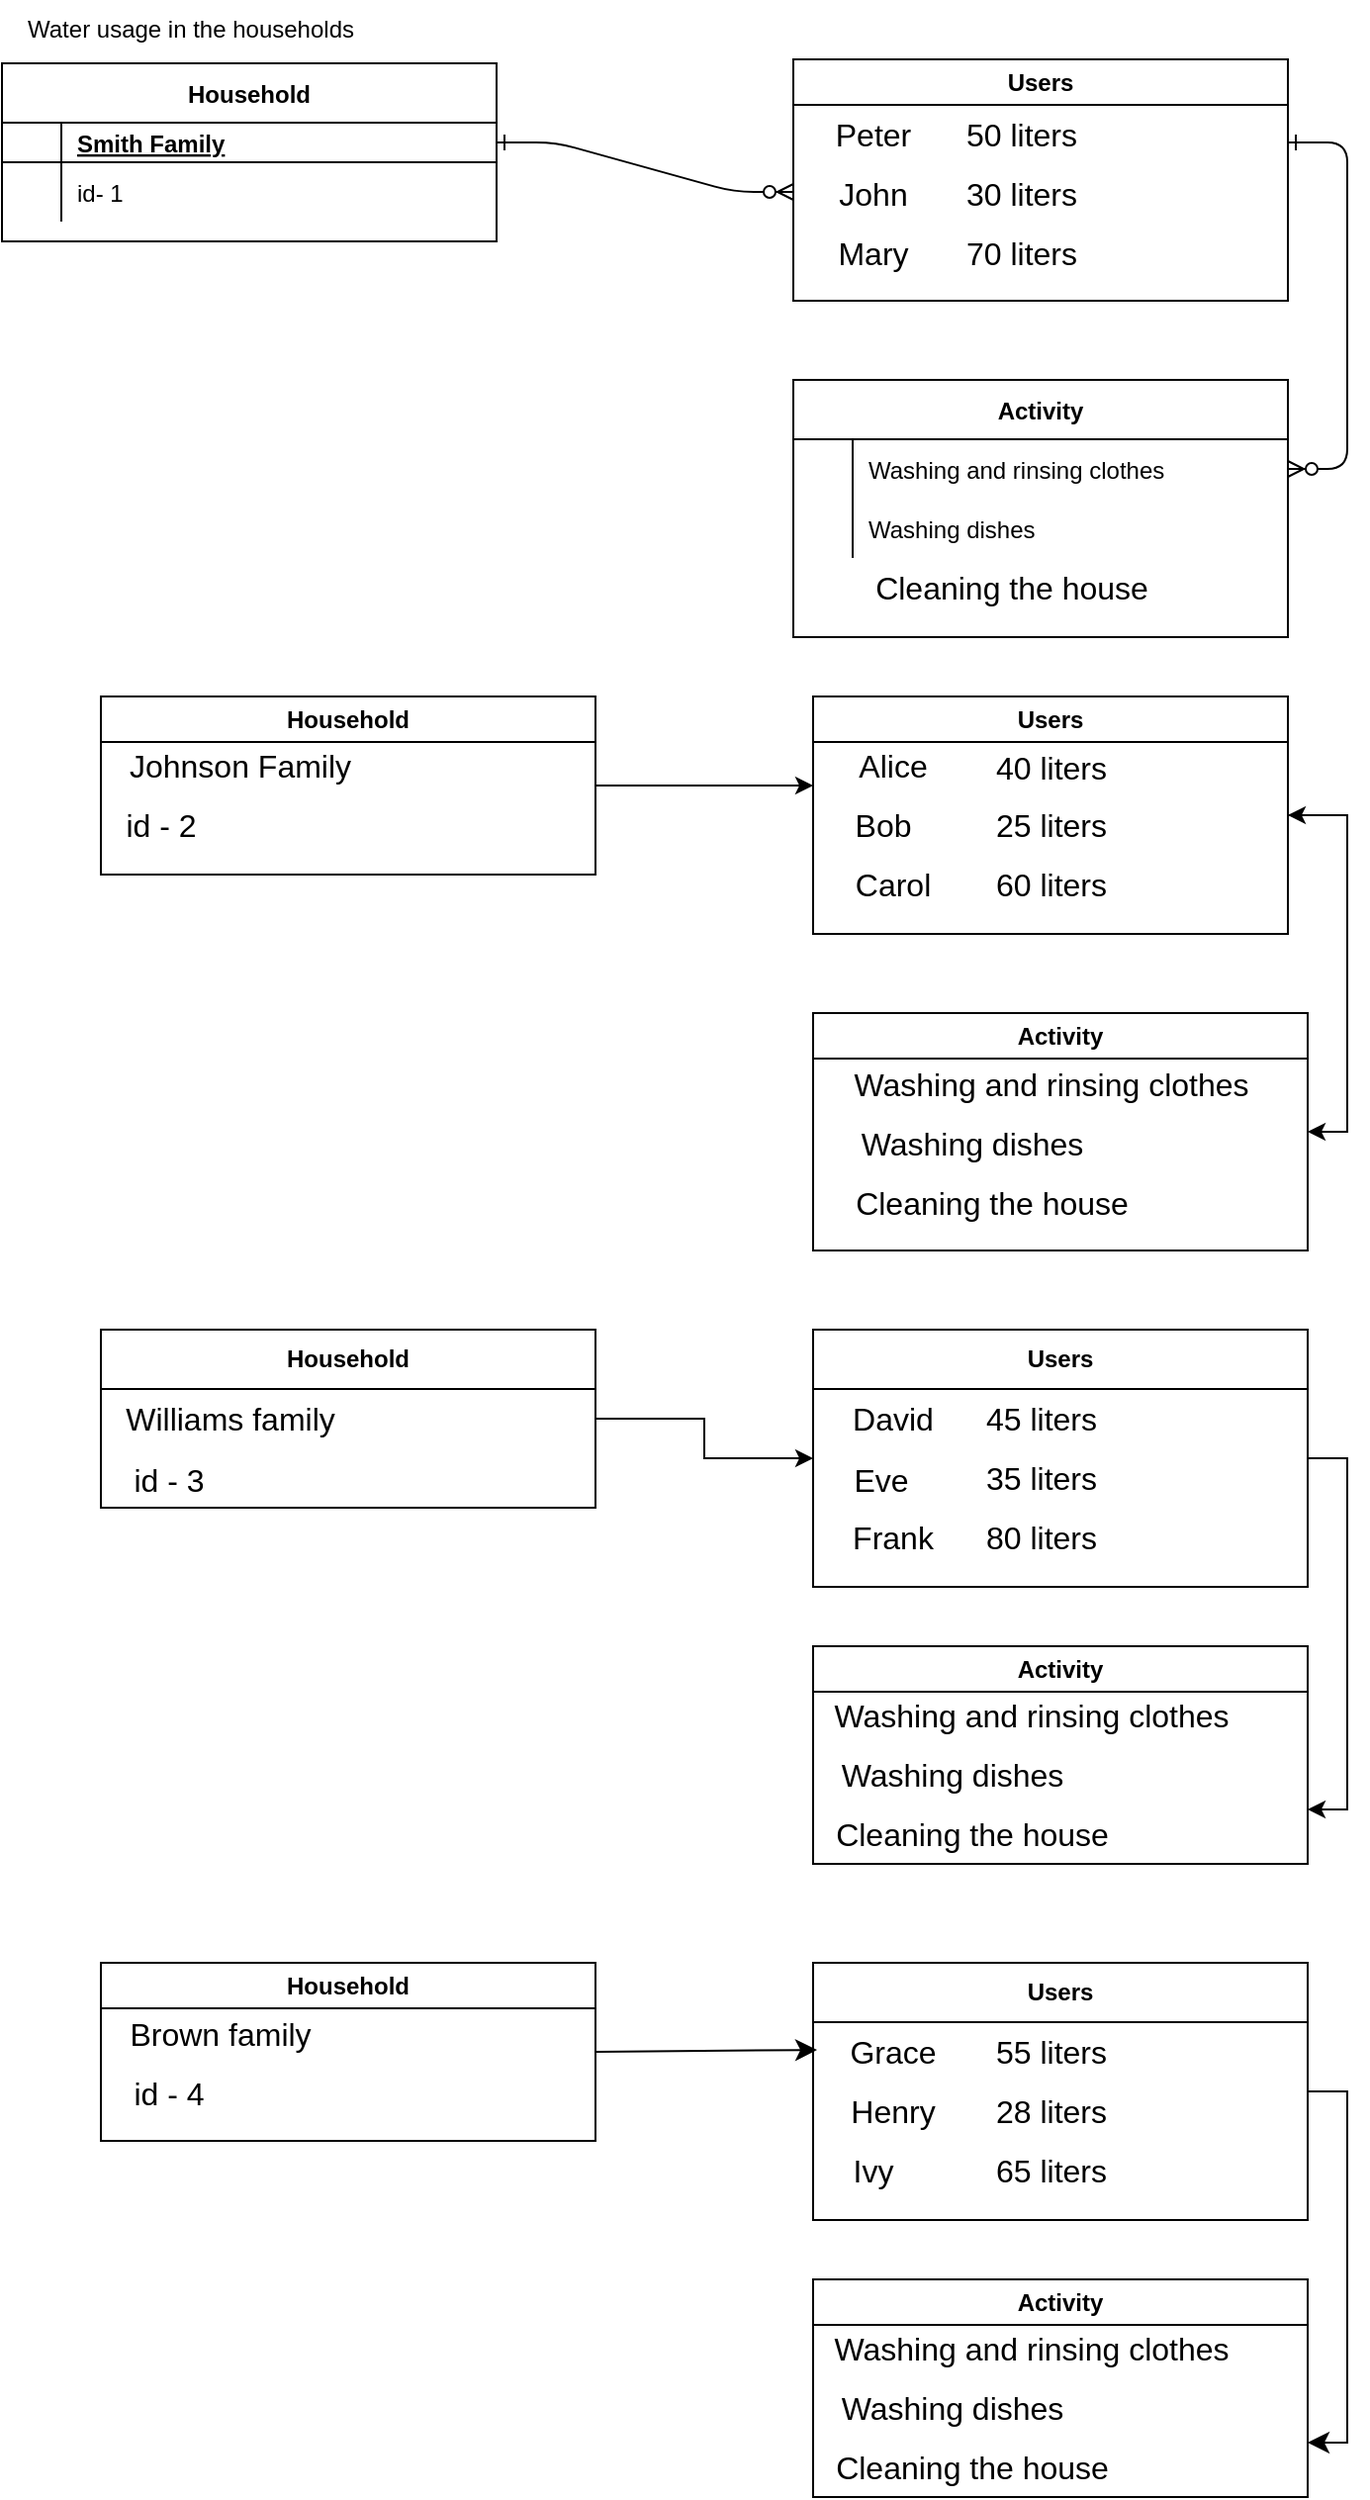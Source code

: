 <mxfile version="24.7.7">
  <diagram id="R2lEEEUBdFMjLlhIrx00" name="Page-1">
    <mxGraphModel dx="1674" dy="780" grid="1" gridSize="10" guides="1" tooltips="1" connect="1" arrows="1" fold="1" page="1" pageScale="1" pageWidth="850" pageHeight="1100" math="0" shadow="0" extFonts="Permanent Marker^https://fonts.googleapis.com/css?family=Permanent+Marker">
      <root>
        <mxCell id="0" />
        <mxCell id="1" parent="0" />
        <mxCell id="C-vyLk0tnHw3VtMMgP7b-1" value="" style="edgeStyle=entityRelationEdgeStyle;endArrow=ERzeroToMany;startArrow=ERone;endFill=1;startFill=0;" parent="1" source="C-vyLk0tnHw3VtMMgP7b-24" edge="1">
          <mxGeometry width="100" height="100" relative="1" as="geometry">
            <mxPoint x="340" y="720" as="sourcePoint" />
            <mxPoint x="460" y="105" as="targetPoint" />
          </mxGeometry>
        </mxCell>
        <mxCell id="C-vyLk0tnHw3VtMMgP7b-12" value="" style="edgeStyle=entityRelationEdgeStyle;endArrow=ERzeroToMany;startArrow=ERone;endFill=1;startFill=0;" parent="1" target="C-vyLk0tnHw3VtMMgP7b-17" edge="1">
          <mxGeometry width="100" height="100" relative="1" as="geometry">
            <mxPoint x="710" y="80" as="sourcePoint" />
            <mxPoint x="460" y="205" as="targetPoint" />
          </mxGeometry>
        </mxCell>
        <mxCell id="C-vyLk0tnHw3VtMMgP7b-13" value="Activity" style="shape=table;startSize=30;container=1;collapsible=1;childLayout=tableLayout;fixedRows=1;rowLines=0;fontStyle=1;align=center;resizeLast=1;" parent="1" vertex="1">
          <mxGeometry x="460" y="200" width="250" height="130" as="geometry" />
        </mxCell>
        <mxCell id="C-vyLk0tnHw3VtMMgP7b-17" value="" style="shape=partialRectangle;collapsible=0;dropTarget=0;pointerEvents=0;fillColor=none;points=[[0,0.5],[1,0.5]];portConstraint=eastwest;top=0;left=0;right=0;bottom=0;" parent="C-vyLk0tnHw3VtMMgP7b-13" vertex="1">
          <mxGeometry y="30" width="250" height="30" as="geometry" />
        </mxCell>
        <mxCell id="C-vyLk0tnHw3VtMMgP7b-18" value="" style="shape=partialRectangle;overflow=hidden;connectable=0;fillColor=none;top=0;left=0;bottom=0;right=0;" parent="C-vyLk0tnHw3VtMMgP7b-17" vertex="1">
          <mxGeometry width="30" height="30" as="geometry">
            <mxRectangle width="30" height="30" as="alternateBounds" />
          </mxGeometry>
        </mxCell>
        <mxCell id="C-vyLk0tnHw3VtMMgP7b-19" value="Washing and rinsing clothes" style="shape=partialRectangle;overflow=hidden;connectable=0;fillColor=none;top=0;left=0;bottom=0;right=0;align=left;spacingLeft=6;" parent="C-vyLk0tnHw3VtMMgP7b-17" vertex="1">
          <mxGeometry x="30" width="220" height="30" as="geometry">
            <mxRectangle width="220" height="30" as="alternateBounds" />
          </mxGeometry>
        </mxCell>
        <mxCell id="C-vyLk0tnHw3VtMMgP7b-20" value="" style="shape=partialRectangle;collapsible=0;dropTarget=0;pointerEvents=0;fillColor=none;points=[[0,0.5],[1,0.5]];portConstraint=eastwest;top=0;left=0;right=0;bottom=0;" parent="C-vyLk0tnHw3VtMMgP7b-13" vertex="1">
          <mxGeometry y="60" width="250" height="30" as="geometry" />
        </mxCell>
        <mxCell id="C-vyLk0tnHw3VtMMgP7b-21" value="" style="shape=partialRectangle;overflow=hidden;connectable=0;fillColor=none;top=0;left=0;bottom=0;right=0;" parent="C-vyLk0tnHw3VtMMgP7b-20" vertex="1">
          <mxGeometry width="30" height="30" as="geometry">
            <mxRectangle width="30" height="30" as="alternateBounds" />
          </mxGeometry>
        </mxCell>
        <mxCell id="C-vyLk0tnHw3VtMMgP7b-22" value="Washing dishes" style="shape=partialRectangle;overflow=hidden;connectable=0;fillColor=none;top=0;left=0;bottom=0;right=0;align=left;spacingLeft=6;" parent="C-vyLk0tnHw3VtMMgP7b-20" vertex="1">
          <mxGeometry x="30" width="220" height="30" as="geometry">
            <mxRectangle width="220" height="30" as="alternateBounds" />
          </mxGeometry>
        </mxCell>
        <mxCell id="C-vyLk0tnHw3VtMMgP7b-23" value="Household" style="shape=table;startSize=30;container=1;collapsible=1;childLayout=tableLayout;fixedRows=1;rowLines=0;fontStyle=1;align=center;resizeLast=1;" parent="1" vertex="1">
          <mxGeometry x="60" y="40" width="250" height="90" as="geometry" />
        </mxCell>
        <mxCell id="C-vyLk0tnHw3VtMMgP7b-24" value="" style="shape=partialRectangle;collapsible=0;dropTarget=0;pointerEvents=0;fillColor=none;points=[[0,0.5],[1,0.5]];portConstraint=eastwest;top=0;left=0;right=0;bottom=1;" parent="C-vyLk0tnHw3VtMMgP7b-23" vertex="1">
          <mxGeometry y="30" width="250" height="20" as="geometry" />
        </mxCell>
        <mxCell id="C-vyLk0tnHw3VtMMgP7b-25" value="" style="shape=partialRectangle;overflow=hidden;connectable=0;fillColor=none;top=0;left=0;bottom=0;right=0;fontStyle=1;" parent="C-vyLk0tnHw3VtMMgP7b-24" vertex="1">
          <mxGeometry width="30" height="20" as="geometry">
            <mxRectangle width="30" height="20" as="alternateBounds" />
          </mxGeometry>
        </mxCell>
        <mxCell id="C-vyLk0tnHw3VtMMgP7b-26" value="Smith Family" style="shape=partialRectangle;overflow=hidden;connectable=0;fillColor=none;top=0;left=0;bottom=0;right=0;align=left;spacingLeft=6;fontStyle=5;" parent="C-vyLk0tnHw3VtMMgP7b-24" vertex="1">
          <mxGeometry x="30" width="220" height="20" as="geometry">
            <mxRectangle width="220" height="20" as="alternateBounds" />
          </mxGeometry>
        </mxCell>
        <mxCell id="C-vyLk0tnHw3VtMMgP7b-27" value="" style="shape=partialRectangle;collapsible=0;dropTarget=0;pointerEvents=0;fillColor=none;points=[[0,0.5],[1,0.5]];portConstraint=eastwest;top=0;left=0;right=0;bottom=0;" parent="C-vyLk0tnHw3VtMMgP7b-23" vertex="1">
          <mxGeometry y="50" width="250" height="30" as="geometry" />
        </mxCell>
        <mxCell id="C-vyLk0tnHw3VtMMgP7b-28" value="" style="shape=partialRectangle;overflow=hidden;connectable=0;fillColor=none;top=0;left=0;bottom=0;right=0;" parent="C-vyLk0tnHw3VtMMgP7b-27" vertex="1">
          <mxGeometry width="30" height="30" as="geometry">
            <mxRectangle width="30" height="30" as="alternateBounds" />
          </mxGeometry>
        </mxCell>
        <mxCell id="C-vyLk0tnHw3VtMMgP7b-29" value="id- 1               " style="shape=partialRectangle;overflow=hidden;connectable=0;fillColor=none;top=0;left=0;bottom=0;right=0;align=left;spacingLeft=6;" parent="C-vyLk0tnHw3VtMMgP7b-27" vertex="1">
          <mxGeometry x="30" width="220" height="30" as="geometry">
            <mxRectangle width="220" height="30" as="alternateBounds" />
          </mxGeometry>
        </mxCell>
        <mxCell id="fU93vUh_Is1T8sQeCIyR-2" style="edgeStyle=orthogonalEdgeStyle;rounded=0;orthogonalLoop=1;jettySize=auto;html=1;exitX=1;exitY=0.5;exitDx=0;exitDy=0;" parent="1" source="fU93vUh_Is1T8sQeCIyR-1" edge="1">
          <mxGeometry relative="1" as="geometry">
            <mxPoint x="470" y="405" as="targetPoint" />
            <Array as="points">
              <mxPoint x="451" y="405" />
            </Array>
          </mxGeometry>
        </mxCell>
        <mxCell id="fU93vUh_Is1T8sQeCIyR-1" value="Household" style="swimlane;whiteSpace=wrap;html=1;" parent="1" vertex="1">
          <mxGeometry x="110" y="360" width="250" height="90" as="geometry" />
        </mxCell>
        <mxCell id="sUdiBVU0arTw2nQA4PvI-26" value="Johnson Family" style="text;html=1;align=center;verticalAlign=middle;resizable=0;points=[];autosize=1;strokeColor=none;fillColor=none;fontSize=16;" parent="fU93vUh_Is1T8sQeCIyR-1" vertex="1">
          <mxGeometry y="20" width="140" height="30" as="geometry" />
        </mxCell>
        <mxCell id="sUdiBVU0arTw2nQA4PvI-27" value="id - 2" style="text;html=1;align=center;verticalAlign=middle;resizable=0;points=[];autosize=1;strokeColor=none;fillColor=none;fontSize=16;" parent="fU93vUh_Is1T8sQeCIyR-1" vertex="1">
          <mxGeometry y="50" width="60" height="30" as="geometry" />
        </mxCell>
        <mxCell id="fU93vUh_Is1T8sQeCIyR-6" style="edgeStyle=orthogonalEdgeStyle;rounded=0;orthogonalLoop=1;jettySize=auto;html=1;exitX=1;exitY=0.5;exitDx=0;exitDy=0;entryX=1;entryY=0.5;entryDx=0;entryDy=0;" parent="1" source="sUdiBVU0arTw2nQA4PvI-15" target="fU93vUh_Is1T8sQeCIyR-4" edge="1">
          <mxGeometry relative="1" as="geometry">
            <mxPoint x="740" y="660" as="targetPoint" />
            <mxPoint x="720" y="420" as="sourcePoint" />
          </mxGeometry>
        </mxCell>
        <mxCell id="fU93vUh_Is1T8sQeCIyR-4" value="Activity" style="swimlane;whiteSpace=wrap;html=1;" parent="1" vertex="1">
          <mxGeometry x="470" y="520" width="250" height="120" as="geometry" />
        </mxCell>
        <mxCell id="sUdiBVU0arTw2nQA4PvI-23" value="Washing and rinsing clothes" style="text;html=1;align=center;verticalAlign=middle;resizable=0;points=[];autosize=1;strokeColor=none;fillColor=none;fontSize=16;" parent="fU93vUh_Is1T8sQeCIyR-4" vertex="1">
          <mxGeometry x="10" y="21" width="220" height="30" as="geometry" />
        </mxCell>
        <mxCell id="sUdiBVU0arTw2nQA4PvI-24" value="Washing dishes" style="text;html=1;align=center;verticalAlign=middle;resizable=0;points=[];autosize=1;strokeColor=none;fillColor=none;fontSize=16;" parent="fU93vUh_Is1T8sQeCIyR-4" vertex="1">
          <mxGeometry x="10" y="51" width="140" height="30" as="geometry" />
        </mxCell>
        <mxCell id="sUdiBVU0arTw2nQA4PvI-25" value="Cleaning the house" style="text;html=1;align=center;verticalAlign=middle;resizable=0;points=[];autosize=1;strokeColor=none;fillColor=none;fontSize=16;" parent="fU93vUh_Is1T8sQeCIyR-4" vertex="1">
          <mxGeometry x="10" y="81" width="160" height="30" as="geometry" />
        </mxCell>
        <mxCell id="fU93vUh_Is1T8sQeCIyR-12" value="Water usage in the households" style="text;html=1;align=center;verticalAlign=middle;resizable=0;points=[];autosize=1;strokeColor=none;fillColor=none;" parent="1" vertex="1">
          <mxGeometry x="60" y="8" width="190" height="30" as="geometry" />
        </mxCell>
        <mxCell id="fU93vUh_Is1T8sQeCIyR-22" style="edgeStyle=orthogonalEdgeStyle;rounded=0;orthogonalLoop=1;jettySize=auto;html=1;exitX=1;exitY=0.5;exitDx=0;exitDy=0;entryX=0;entryY=0.5;entryDx=0;entryDy=0;" parent="1" source="fU93vUh_Is1T8sQeCIyR-14" target="fU93vUh_Is1T8sQeCIyR-16" edge="1">
          <mxGeometry relative="1" as="geometry" />
        </mxCell>
        <mxCell id="fU93vUh_Is1T8sQeCIyR-14" value="Household" style="swimlane;whiteSpace=wrap;html=1;startSize=30;" parent="1" vertex="1">
          <mxGeometry x="110" y="680" width="250" height="90" as="geometry" />
        </mxCell>
        <mxCell id="sUdiBVU0arTw2nQA4PvI-29" value="Williams family" style="text;html=1;align=center;verticalAlign=middle;resizable=0;points=[];autosize=1;strokeColor=none;fillColor=none;fontSize=16;" parent="fU93vUh_Is1T8sQeCIyR-14" vertex="1">
          <mxGeometry y="30" width="130" height="30" as="geometry" />
        </mxCell>
        <mxCell id="fU93vUh_Is1T8sQeCIyR-23" style="edgeStyle=orthogonalEdgeStyle;rounded=0;orthogonalLoop=1;jettySize=auto;html=1;exitX=1;exitY=0.5;exitDx=0;exitDy=0;entryX=1;entryY=0.75;entryDx=0;entryDy=0;" parent="1" source="fU93vUh_Is1T8sQeCIyR-16" target="fU93vUh_Is1T8sQeCIyR-19" edge="1">
          <mxGeometry relative="1" as="geometry" />
        </mxCell>
        <mxCell id="fU93vUh_Is1T8sQeCIyR-16" value="Users" style="swimlane;whiteSpace=wrap;html=1;startSize=30;" parent="1" vertex="1">
          <mxGeometry x="470" y="680" width="250" height="130" as="geometry" />
        </mxCell>
        <mxCell id="sUdiBVU0arTw2nQA4PvI-32" value="David" style="text;html=1;align=center;verticalAlign=middle;resizable=0;points=[];autosize=1;strokeColor=none;fillColor=none;fontSize=16;" parent="fU93vUh_Is1T8sQeCIyR-16" vertex="1">
          <mxGeometry x="10" y="30" width="60" height="30" as="geometry" />
        </mxCell>
        <mxCell id="sUdiBVU0arTw2nQA4PvI-35" value="Frank" style="text;html=1;align=center;verticalAlign=middle;resizable=0;points=[];autosize=1;strokeColor=none;fillColor=none;fontSize=16;" parent="fU93vUh_Is1T8sQeCIyR-16" vertex="1">
          <mxGeometry x="10" y="90" width="60" height="30" as="geometry" />
        </mxCell>
        <mxCell id="sUdiBVU0arTw2nQA4PvI-36" value="45 liters" style="text;html=1;align=center;verticalAlign=middle;resizable=0;points=[];autosize=1;strokeColor=none;fillColor=none;fontSize=16;" parent="fU93vUh_Is1T8sQeCIyR-16" vertex="1">
          <mxGeometry x="75" y="30" width="80" height="30" as="geometry" />
        </mxCell>
        <mxCell id="sUdiBVU0arTw2nQA4PvI-37" value="35 liters" style="text;html=1;align=center;verticalAlign=middle;resizable=0;points=[];autosize=1;strokeColor=none;fillColor=none;fontSize=16;" parent="fU93vUh_Is1T8sQeCIyR-16" vertex="1">
          <mxGeometry x="75" y="60" width="80" height="30" as="geometry" />
        </mxCell>
        <mxCell id="sUdiBVU0arTw2nQA4PvI-38" value="80 liters" style="text;html=1;align=center;verticalAlign=middle;resizable=0;points=[];autosize=1;strokeColor=none;fillColor=none;fontSize=16;" parent="fU93vUh_Is1T8sQeCIyR-16" vertex="1">
          <mxGeometry x="75" y="90" width="80" height="30" as="geometry" />
        </mxCell>
        <mxCell id="fU93vUh_Is1T8sQeCIyR-19" value="Activity" style="swimlane;whiteSpace=wrap;html=1;" parent="1" vertex="1">
          <mxGeometry x="470" y="840" width="250" height="110" as="geometry" />
        </mxCell>
        <mxCell id="sUdiBVU0arTw2nQA4PvI-39" value="Washing and rinsing clothes" style="text;html=1;align=center;verticalAlign=middle;resizable=0;points=[];autosize=1;strokeColor=none;fillColor=none;fontSize=16;" parent="fU93vUh_Is1T8sQeCIyR-19" vertex="1">
          <mxGeometry y="20" width="220" height="30" as="geometry" />
        </mxCell>
        <mxCell id="sUdiBVU0arTw2nQA4PvI-40" value="Washing dishes" style="text;html=1;align=center;verticalAlign=middle;resizable=0;points=[];autosize=1;strokeColor=none;fillColor=none;fontSize=16;" parent="fU93vUh_Is1T8sQeCIyR-19" vertex="1">
          <mxGeometry y="50" width="140" height="30" as="geometry" />
        </mxCell>
        <mxCell id="sUdiBVU0arTw2nQA4PvI-41" value="Cleaning the house" style="text;html=1;align=center;verticalAlign=middle;resizable=0;points=[];autosize=1;strokeColor=none;fillColor=none;fontSize=16;" parent="fU93vUh_Is1T8sQeCIyR-19" vertex="1">
          <mxGeometry y="80" width="160" height="30" as="geometry" />
        </mxCell>
        <mxCell id="sUdiBVU0arTw2nQA4PvI-2" value="Users" style="swimlane;whiteSpace=wrap;html=1;" parent="1" vertex="1">
          <mxGeometry x="460" y="38" width="250" height="122" as="geometry" />
        </mxCell>
        <mxCell id="sUdiBVU0arTw2nQA4PvI-4" value="John" style="text;html=1;align=center;verticalAlign=middle;resizable=0;points=[];autosize=1;strokeColor=none;fillColor=none;fontSize=16;" parent="sUdiBVU0arTw2nQA4PvI-2" vertex="1">
          <mxGeometry x="10" y="53" width="60" height="30" as="geometry" />
        </mxCell>
        <mxCell id="sUdiBVU0arTw2nQA4PvI-5" value="Mary" style="text;html=1;align=center;verticalAlign=middle;resizable=0;points=[];autosize=1;strokeColor=none;fillColor=none;fontSize=16;" parent="sUdiBVU0arTw2nQA4PvI-2" vertex="1">
          <mxGeometry x="10" y="83" width="60" height="30" as="geometry" />
        </mxCell>
        <mxCell id="sUdiBVU0arTw2nQA4PvI-3" value="Peter" style="text;html=1;align=center;verticalAlign=middle;resizable=0;points=[];autosize=1;strokeColor=none;fillColor=none;fontSize=16;" parent="sUdiBVU0arTw2nQA4PvI-2" vertex="1">
          <mxGeometry x="10" y="23" width="60" height="30" as="geometry" />
        </mxCell>
        <mxCell id="sUdiBVU0arTw2nQA4PvI-6" value="50 liters" style="text;html=1;align=center;verticalAlign=middle;resizable=0;points=[];autosize=1;strokeColor=none;fillColor=none;fontSize=16;" parent="sUdiBVU0arTw2nQA4PvI-2" vertex="1">
          <mxGeometry x="75" y="23" width="80" height="30" as="geometry" />
        </mxCell>
        <mxCell id="sUdiBVU0arTw2nQA4PvI-7" value="30 liters" style="text;html=1;align=center;verticalAlign=middle;resizable=0;points=[];autosize=1;strokeColor=none;fillColor=none;fontSize=16;" parent="sUdiBVU0arTw2nQA4PvI-2" vertex="1">
          <mxGeometry x="75" y="53" width="80" height="30" as="geometry" />
        </mxCell>
        <mxCell id="sUdiBVU0arTw2nQA4PvI-8" value="70 liters" style="text;html=1;align=center;verticalAlign=middle;resizable=0;points=[];autosize=1;strokeColor=none;fillColor=none;fontSize=16;" parent="sUdiBVU0arTw2nQA4PvI-2" vertex="1">
          <mxGeometry x="75" y="83" width="80" height="30" as="geometry" />
        </mxCell>
        <mxCell id="sUdiBVU0arTw2nQA4PvI-9" value="Cleaning the house" style="text;html=1;align=center;verticalAlign=middle;resizable=0;points=[];autosize=1;strokeColor=none;fillColor=none;fontSize=16;" parent="1" vertex="1">
          <mxGeometry x="490" y="290" width="160" height="30" as="geometry" />
        </mxCell>
        <mxCell id="sUdiBVU0arTw2nQA4PvI-30" value="" style="edgeStyle=orthogonalEdgeStyle;rounded=0;orthogonalLoop=1;jettySize=auto;html=1;exitX=1;exitY=0.5;exitDx=0;exitDy=0;entryX=1;entryY=0.5;entryDx=0;entryDy=0;" parent="1" target="sUdiBVU0arTw2nQA4PvI-15" edge="1">
          <mxGeometry relative="1" as="geometry">
            <mxPoint x="720" y="580" as="targetPoint" />
            <mxPoint x="720" y="420" as="sourcePoint" />
          </mxGeometry>
        </mxCell>
        <mxCell id="sUdiBVU0arTw2nQA4PvI-15" value="Users" style="swimlane;whiteSpace=wrap;html=1;" parent="1" vertex="1">
          <mxGeometry x="470" y="360" width="240" height="120" as="geometry" />
        </mxCell>
        <mxCell id="sUdiBVU0arTw2nQA4PvI-16" value="Alice" style="text;html=1;align=center;verticalAlign=middle;resizable=0;points=[];autosize=1;strokeColor=none;fillColor=none;fontSize=16;" parent="sUdiBVU0arTw2nQA4PvI-15" vertex="1">
          <mxGeometry x="10" y="20" width="60" height="30" as="geometry" />
        </mxCell>
        <mxCell id="sUdiBVU0arTw2nQA4PvI-17" value="Bob" style="text;html=1;align=center;verticalAlign=middle;resizable=0;points=[];autosize=1;strokeColor=none;fillColor=none;fontSize=16;" parent="sUdiBVU0arTw2nQA4PvI-15" vertex="1">
          <mxGeometry x="10" y="50" width="50" height="30" as="geometry" />
        </mxCell>
        <mxCell id="sUdiBVU0arTw2nQA4PvI-19" value="Carol" style="text;html=1;align=center;verticalAlign=middle;resizable=0;points=[];autosize=1;strokeColor=none;fillColor=none;fontSize=16;" parent="sUdiBVU0arTw2nQA4PvI-15" vertex="1">
          <mxGeometry x="10" y="80" width="60" height="30" as="geometry" />
        </mxCell>
        <mxCell id="sUdiBVU0arTw2nQA4PvI-21" value="25 liters" style="text;html=1;align=center;verticalAlign=middle;resizable=0;points=[];autosize=1;strokeColor=none;fillColor=none;fontSize=16;" parent="sUdiBVU0arTw2nQA4PvI-15" vertex="1">
          <mxGeometry x="80" y="50" width="80" height="30" as="geometry" />
        </mxCell>
        <mxCell id="sUdiBVU0arTw2nQA4PvI-20" value="40 liters" style="text;html=1;align=center;verticalAlign=middle;resizable=0;points=[];autosize=1;strokeColor=none;fillColor=none;fontSize=16;" parent="sUdiBVU0arTw2nQA4PvI-15" vertex="1">
          <mxGeometry x="80" y="21" width="80" height="30" as="geometry" />
        </mxCell>
        <mxCell id="sUdiBVU0arTw2nQA4PvI-22" value="60 liters" style="text;html=1;align=center;verticalAlign=middle;resizable=0;points=[];autosize=1;strokeColor=none;fillColor=none;fontSize=16;" parent="sUdiBVU0arTw2nQA4PvI-15" vertex="1">
          <mxGeometry x="80" y="80" width="80" height="30" as="geometry" />
        </mxCell>
        <mxCell id="sUdiBVU0arTw2nQA4PvI-31" value="id - 3" style="text;html=1;align=center;verticalAlign=middle;resizable=0;points=[];autosize=1;strokeColor=none;fillColor=none;fontSize=16;" parent="1" vertex="1">
          <mxGeometry x="114" y="741" width="60" height="30" as="geometry" />
        </mxCell>
        <mxCell id="sUdiBVU0arTw2nQA4PvI-34" value="Eve" style="text;html=1;align=center;verticalAlign=middle;resizable=0;points=[];autosize=1;strokeColor=none;fillColor=none;fontSize=16;" parent="1" vertex="1">
          <mxGeometry x="479" y="741" width="50" height="30" as="geometry" />
        </mxCell>
        <mxCell id="p-pNawlN36heWoLl7aAw-1" value="Household" style="swimlane;whiteSpace=wrap;html=1;" parent="1" vertex="1">
          <mxGeometry x="110" y="1000" width="250" height="90" as="geometry" />
        </mxCell>
        <mxCell id="LcZOlngVUxfgz3AHtMjZ-1" value="Brown family" style="text;html=1;align=center;verticalAlign=middle;resizable=0;points=[];autosize=1;strokeColor=none;fillColor=none;fontSize=16;" parent="p-pNawlN36heWoLl7aAw-1" vertex="1">
          <mxGeometry y="21" width="120" height="30" as="geometry" />
        </mxCell>
        <mxCell id="LcZOlngVUxfgz3AHtMjZ-2" value="id - 4" style="text;html=1;align=center;verticalAlign=middle;resizable=0;points=[];autosize=1;strokeColor=none;fillColor=none;fontSize=16;" parent="p-pNawlN36heWoLl7aAw-1" vertex="1">
          <mxGeometry x="4" y="51" width="60" height="30" as="geometry" />
        </mxCell>
        <mxCell id="LcZOlngVUxfgz3AHtMjZ-39" style="edgeStyle=orthogonalEdgeStyle;rounded=0;orthogonalLoop=1;jettySize=auto;html=1;exitX=1;exitY=0.5;exitDx=0;exitDy=0;fontSize=12;startSize=8;endSize=8;entryX=1;entryY=0.75;entryDx=0;entryDy=0;" parent="1" source="LcZOlngVUxfgz3AHtMjZ-3" target="LcZOlngVUxfgz3AHtMjZ-12" edge="1">
          <mxGeometry relative="1" as="geometry">
            <mxPoint x="750" y="1230" as="targetPoint" />
          </mxGeometry>
        </mxCell>
        <mxCell id="LcZOlngVUxfgz3AHtMjZ-3" value="Users" style="swimlane;whiteSpace=wrap;html=1;startSize=30;" parent="1" vertex="1">
          <mxGeometry x="470" y="1000" width="250" height="130" as="geometry" />
        </mxCell>
        <mxCell id="LcZOlngVUxfgz3AHtMjZ-4" value="Grace" style="text;html=1;align=center;verticalAlign=middle;resizable=0;points=[];autosize=1;strokeColor=none;fillColor=none;fontSize=16;" parent="LcZOlngVUxfgz3AHtMjZ-3" vertex="1">
          <mxGeometry x="5" y="30" width="70" height="30" as="geometry" />
        </mxCell>
        <mxCell id="LcZOlngVUxfgz3AHtMjZ-5" value="Henry" style="text;html=1;align=center;verticalAlign=middle;resizable=0;points=[];autosize=1;strokeColor=none;fillColor=none;fontSize=16;" parent="LcZOlngVUxfgz3AHtMjZ-3" vertex="1">
          <mxGeometry x="5" y="60" width="70" height="30" as="geometry" />
        </mxCell>
        <mxCell id="LcZOlngVUxfgz3AHtMjZ-8" value="Ivy" style="text;html=1;align=center;verticalAlign=middle;resizable=0;points=[];autosize=1;strokeColor=none;fillColor=none;fontSize=16;" parent="LcZOlngVUxfgz3AHtMjZ-3" vertex="1">
          <mxGeometry x="10" y="90" width="40" height="30" as="geometry" />
        </mxCell>
        <mxCell id="LcZOlngVUxfgz3AHtMjZ-9" value="55 liters" style="text;html=1;align=center;verticalAlign=middle;resizable=0;points=[];autosize=1;strokeColor=none;fillColor=none;fontSize=16;" parent="LcZOlngVUxfgz3AHtMjZ-3" vertex="1">
          <mxGeometry x="80" y="30" width="80" height="30" as="geometry" />
        </mxCell>
        <mxCell id="LcZOlngVUxfgz3AHtMjZ-10" value="28 liters" style="text;html=1;align=center;verticalAlign=middle;resizable=0;points=[];autosize=1;strokeColor=none;fillColor=none;fontSize=16;" parent="LcZOlngVUxfgz3AHtMjZ-3" vertex="1">
          <mxGeometry x="80" y="60" width="80" height="30" as="geometry" />
        </mxCell>
        <mxCell id="LcZOlngVUxfgz3AHtMjZ-11" value="65 liters" style="text;html=1;align=center;verticalAlign=middle;resizable=0;points=[];autosize=1;strokeColor=none;fillColor=none;fontSize=16;" parent="LcZOlngVUxfgz3AHtMjZ-3" vertex="1">
          <mxGeometry x="80" y="90" width="80" height="30" as="geometry" />
        </mxCell>
        <mxCell id="LcZOlngVUxfgz3AHtMjZ-12" value="Activity" style="swimlane;whiteSpace=wrap;html=1;" parent="1" vertex="1">
          <mxGeometry x="470" y="1160" width="250" height="110" as="geometry" />
        </mxCell>
        <mxCell id="LcZOlngVUxfgz3AHtMjZ-13" value="Washing and rinsing clothes" style="text;html=1;align=center;verticalAlign=middle;resizable=0;points=[];autosize=1;strokeColor=none;fillColor=none;fontSize=16;" parent="LcZOlngVUxfgz3AHtMjZ-12" vertex="1">
          <mxGeometry y="20" width="220" height="30" as="geometry" />
        </mxCell>
        <mxCell id="LcZOlngVUxfgz3AHtMjZ-14" value="Washing dishes" style="text;html=1;align=center;verticalAlign=middle;resizable=0;points=[];autosize=1;strokeColor=none;fillColor=none;fontSize=16;" parent="LcZOlngVUxfgz3AHtMjZ-12" vertex="1">
          <mxGeometry y="50" width="140" height="30" as="geometry" />
        </mxCell>
        <mxCell id="LcZOlngVUxfgz3AHtMjZ-15" value="Cleaning the house" style="text;html=1;align=center;verticalAlign=middle;resizable=0;points=[];autosize=1;strokeColor=none;fillColor=none;fontSize=16;" parent="LcZOlngVUxfgz3AHtMjZ-12" vertex="1">
          <mxGeometry y="80" width="160" height="30" as="geometry" />
        </mxCell>
        <mxCell id="LcZOlngVUxfgz3AHtMjZ-17" style="edgeStyle=none;curved=1;rounded=0;orthogonalLoop=1;jettySize=auto;html=1;exitX=1;exitY=0.5;exitDx=0;exitDy=0;fontSize=12;startSize=8;endSize=8;" parent="1" source="p-pNawlN36heWoLl7aAw-1" edge="1">
          <mxGeometry relative="1" as="geometry">
            <mxPoint x="472" y="1044" as="targetPoint" />
          </mxGeometry>
        </mxCell>
      </root>
    </mxGraphModel>
  </diagram>
</mxfile>

